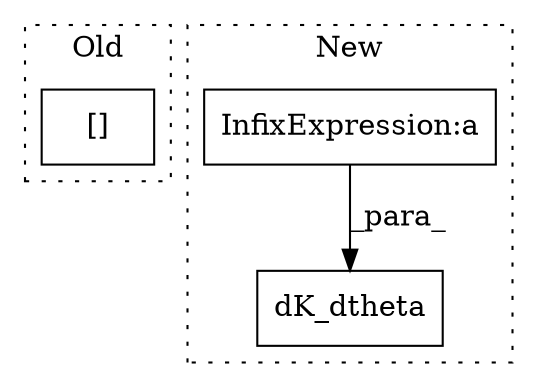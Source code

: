 digraph G {
subgraph cluster0 {
1 [label="[]" a="2" s="2616,2653" l="7,1" shape="box"];
label = "Old";
style="dotted";
}
subgraph cluster1 {
2 [label="dK_dtheta" a="32" s="2283,2453" l="10,1" shape="box"];
3 [label="InfixExpression:a" a="27" s="2298" l="3" shape="box"];
label = "New";
style="dotted";
}
3 -> 2 [label="_para_"];
}